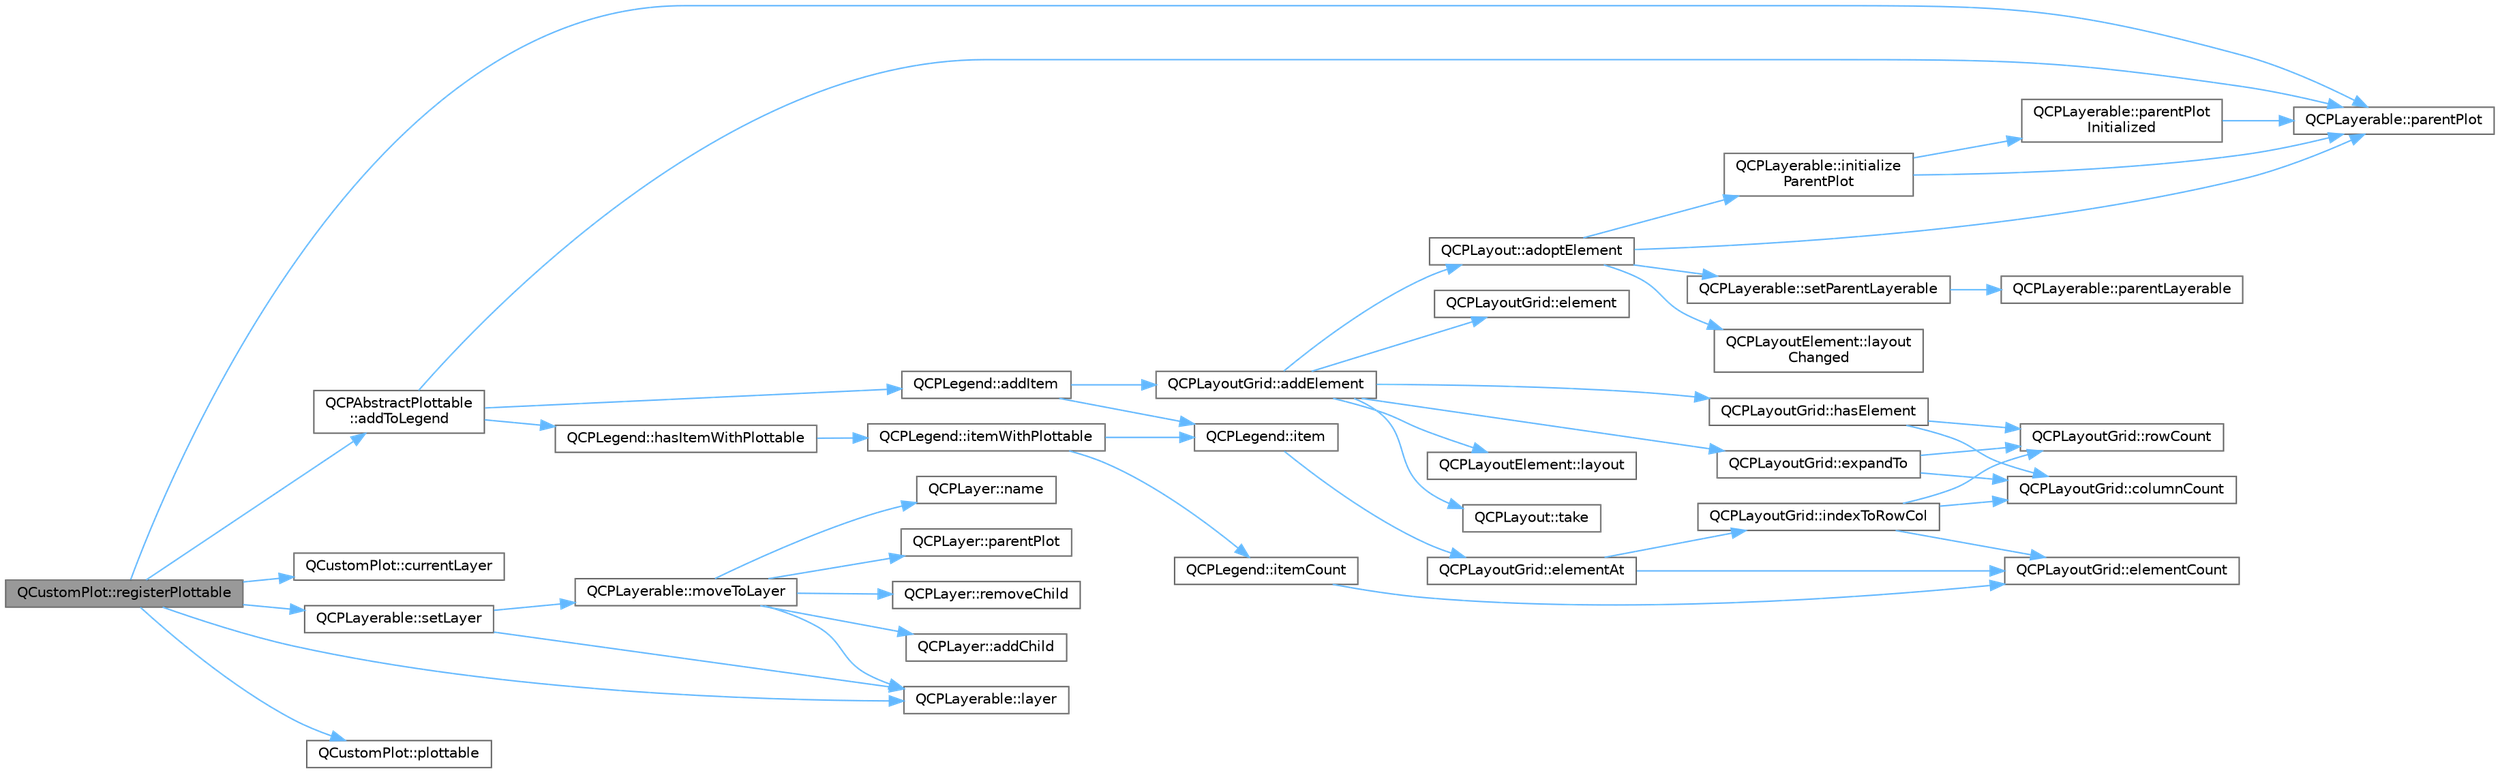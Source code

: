 digraph "QCustomPlot::registerPlottable"
{
 // LATEX_PDF_SIZE
  bgcolor="transparent";
  edge [fontname=Helvetica,fontsize=10,labelfontname=Helvetica,labelfontsize=10];
  node [fontname=Helvetica,fontsize=10,shape=box,height=0.2,width=0.4];
  rankdir="LR";
  Node1 [label="QCustomPlot::registerPlottable",height=0.2,width=0.4,color="gray40", fillcolor="grey60", style="filled", fontcolor="black",tooltip=" "];
  Node1 -> Node2 [color="steelblue1",style="solid"];
  Node2 [label="QCPAbstractPlottable\l::addToLegend",height=0.2,width=0.4,color="grey40", fillcolor="white", style="filled",URL="$class_q_c_p_abstract_plottable.html#aa64e93cb5b606d8110d2cc0a349bb30f",tooltip=" "];
  Node2 -> Node3 [color="steelblue1",style="solid"];
  Node3 [label="QCPLegend::addItem",height=0.2,width=0.4,color="grey40", fillcolor="white", style="filled",URL="$class_q_c_p_legend.html#a3ab274de52d2951faea45a6d975e6b3f",tooltip=" "];
  Node3 -> Node4 [color="steelblue1",style="solid"];
  Node4 [label="QCPLayoutGrid::addElement",height=0.2,width=0.4,color="grey40", fillcolor="white", style="filled",URL="$class_q_c_p_layout_grid.html#adff1a2ca691ed83d2d24a4cd1fe17012",tooltip=" "];
  Node4 -> Node5 [color="steelblue1",style="solid"];
  Node5 [label="QCPLayout::adoptElement",height=0.2,width=0.4,color="grey40", fillcolor="white", style="filled",URL="$class_q_c_p_layout.html#af6dbbc24156a808da29cd1ec031729a3",tooltip=" "];
  Node5 -> Node6 [color="steelblue1",style="solid"];
  Node6 [label="QCPLayerable::initialize\lParentPlot",height=0.2,width=0.4,color="grey40", fillcolor="white", style="filled",URL="$class_q_c_p_layerable.html#a8cbe5a0c9a5674249982f5ca5f8e02bc",tooltip=" "];
  Node6 -> Node7 [color="steelblue1",style="solid"];
  Node7 [label="QCPLayerable::parentPlot",height=0.2,width=0.4,color="grey40", fillcolor="white", style="filled",URL="$class_q_c_p_layerable.html#a36ed5b292b90934b524a4e5866a3526c",tooltip=" "];
  Node6 -> Node8 [color="steelblue1",style="solid"];
  Node8 [label="QCPLayerable::parentPlot\lInitialized",height=0.2,width=0.4,color="grey40", fillcolor="white", style="filled",URL="$class_q_c_p_layerable.html#ab20b7dbd8e0249ed61adb9622c427382",tooltip=" "];
  Node8 -> Node7 [color="steelblue1",style="solid"];
  Node5 -> Node9 [color="steelblue1",style="solid"];
  Node9 [label="QCPLayoutElement::layout\lChanged",height=0.2,width=0.4,color="grey40", fillcolor="white", style="filled",URL="$class_q_c_p_layout_element.html#a765f041a73af0c2de41b41a5a03e31a4",tooltip=" "];
  Node5 -> Node7 [color="steelblue1",style="solid"];
  Node5 -> Node10 [color="steelblue1",style="solid"];
  Node10 [label="QCPLayerable::setParentLayerable",height=0.2,width=0.4,color="grey40", fillcolor="white", style="filled",URL="$class_q_c_p_layerable.html#aa23c893671f1f6744ac235cf2204cf3a",tooltip=" "];
  Node10 -> Node11 [color="steelblue1",style="solid"];
  Node11 [label="QCPLayerable::parentLayerable",height=0.2,width=0.4,color="grey40", fillcolor="white", style="filled",URL="$class_q_c_p_layerable.html#aa78b7e644d2c519e1a9a6f2ac5fcd858",tooltip=" "];
  Node4 -> Node12 [color="steelblue1",style="solid"];
  Node12 [label="QCPLayoutGrid::element",height=0.2,width=0.4,color="grey40", fillcolor="white", style="filled",URL="$class_q_c_p_layout_grid.html#a602b426609b4411cf6a93c3ddf3a381a",tooltip=" "];
  Node4 -> Node13 [color="steelblue1",style="solid"];
  Node13 [label="QCPLayoutGrid::expandTo",height=0.2,width=0.4,color="grey40", fillcolor="white", style="filled",URL="$class_q_c_p_layout_grid.html#a886c0dcbabd51a45da399e044552b685",tooltip=" "];
  Node13 -> Node14 [color="steelblue1",style="solid"];
  Node14 [label="QCPLayoutGrid::columnCount",height=0.2,width=0.4,color="grey40", fillcolor="white", style="filled",URL="$class_q_c_p_layout_grid.html#a1a2962cbf45011405b64b913afa8e7a2",tooltip=" "];
  Node13 -> Node15 [color="steelblue1",style="solid"];
  Node15 [label="QCPLayoutGrid::rowCount",height=0.2,width=0.4,color="grey40", fillcolor="white", style="filled",URL="$class_q_c_p_layout_grid.html#a19c66fd76cbce58a8e94f33797e0c0aa",tooltip=" "];
  Node4 -> Node16 [color="steelblue1",style="solid"];
  Node16 [label="QCPLayoutGrid::hasElement",height=0.2,width=0.4,color="grey40", fillcolor="white", style="filled",URL="$class_q_c_p_layout_grid.html#ab0cf4f7edc9414a3bfaddac0f46dc0a0",tooltip=" "];
  Node16 -> Node14 [color="steelblue1",style="solid"];
  Node16 -> Node15 [color="steelblue1",style="solid"];
  Node4 -> Node17 [color="steelblue1",style="solid"];
  Node17 [label="QCPLayoutElement::layout",height=0.2,width=0.4,color="grey40", fillcolor="white", style="filled",URL="$class_q_c_p_layout_element.html#a4efdcbde9d28f410e5ef166c9d691deb",tooltip=" "];
  Node4 -> Node18 [color="steelblue1",style="solid"];
  Node18 [label="QCPLayout::take",height=0.2,width=0.4,color="grey40", fillcolor="white", style="filled",URL="$class_q_c_p_layout.html#ada26cd17e56472b0b4d7fbbc96873e4c",tooltip=" "];
  Node3 -> Node19 [color="steelblue1",style="solid"];
  Node19 [label="QCPLegend::item",height=0.2,width=0.4,color="grey40", fillcolor="white", style="filled",URL="$class_q_c_p_legend.html#acfe9694c45104a3359d3806ed366fcf7",tooltip=" "];
  Node19 -> Node20 [color="steelblue1",style="solid"];
  Node20 [label="QCPLayoutGrid::elementAt",height=0.2,width=0.4,color="grey40", fillcolor="white", style="filled",URL="$class_q_c_p_layout_grid.html#a4288f174082555f6bd92021bdedb75dc",tooltip=" "];
  Node20 -> Node21 [color="steelblue1",style="solid"];
  Node21 [label="QCPLayoutGrid::elementCount",height=0.2,width=0.4,color="grey40", fillcolor="white", style="filled",URL="$class_q_c_p_layout_grid.html#a9a8942aface780a02445ebcf14c48513",tooltip=" "];
  Node20 -> Node22 [color="steelblue1",style="solid"];
  Node22 [label="QCPLayoutGrid::indexToRowCol",height=0.2,width=0.4,color="grey40", fillcolor="white", style="filled",URL="$class_q_c_p_layout_grid.html#a577223db920e2acb34bc1091080c76d1",tooltip=" "];
  Node22 -> Node14 [color="steelblue1",style="solid"];
  Node22 -> Node21 [color="steelblue1",style="solid"];
  Node22 -> Node15 [color="steelblue1",style="solid"];
  Node2 -> Node23 [color="steelblue1",style="solid"];
  Node23 [label="QCPLegend::hasItemWithPlottable",height=0.2,width=0.4,color="grey40", fillcolor="white", style="filled",URL="$class_q_c_p_legend.html#a4b90a442af871582df85c2bc13f91e88",tooltip=" "];
  Node23 -> Node24 [color="steelblue1",style="solid"];
  Node24 [label="QCPLegend::itemWithPlottable",height=0.2,width=0.4,color="grey40", fillcolor="white", style="filled",URL="$class_q_c_p_legend.html#a91e790002d8bf15a20628a8e8841e397",tooltip=" "];
  Node24 -> Node19 [color="steelblue1",style="solid"];
  Node24 -> Node25 [color="steelblue1",style="solid"];
  Node25 [label="QCPLegend::itemCount",height=0.2,width=0.4,color="grey40", fillcolor="white", style="filled",URL="$class_q_c_p_legend.html#a57ab86ab8b2a3762d4c1455eb5452c88",tooltip=" "];
  Node25 -> Node21 [color="steelblue1",style="solid"];
  Node2 -> Node7 [color="steelblue1",style="solid"];
  Node1 -> Node26 [color="steelblue1",style="solid"];
  Node26 [label="QCustomPlot::currentLayer",height=0.2,width=0.4,color="grey40", fillcolor="white", style="filled",URL="$class_q_custom_plot.html#a0421d647f420b0b4c57aec1708857af5",tooltip=" "];
  Node1 -> Node27 [color="steelblue1",style="solid"];
  Node27 [label="QCPLayerable::layer",height=0.2,width=0.4,color="grey40", fillcolor="white", style="filled",URL="$class_q_c_p_layerable.html#a9d4e121a7f1d2314f906fe698209cac9",tooltip=" "];
  Node1 -> Node7 [color="steelblue1",style="solid"];
  Node1 -> Node28 [color="steelblue1",style="solid"];
  Node28 [label="QCustomPlot::plottable",height=0.2,width=0.4,color="grey40", fillcolor="white", style="filled",URL="$class_q_custom_plot.html#adea38bdc660da9412ba69fb939031567",tooltip=" "];
  Node1 -> Node29 [color="steelblue1",style="solid"];
  Node29 [label="QCPLayerable::setLayer",height=0.2,width=0.4,color="grey40", fillcolor="white", style="filled",URL="$class_q_c_p_layerable.html#ab0d0da6d2de45a118886d2c8e16d5a54",tooltip=" "];
  Node29 -> Node27 [color="steelblue1",style="solid"];
  Node29 -> Node30 [color="steelblue1",style="solid"];
  Node30 [label="QCPLayerable::moveToLayer",height=0.2,width=0.4,color="grey40", fillcolor="white", style="filled",URL="$class_q_c_p_layerable.html#af94484cfb7cbbddb7de522e9be71d9a4",tooltip=" "];
  Node30 -> Node31 [color="steelblue1",style="solid"];
  Node31 [label="QCPLayer::addChild",height=0.2,width=0.4,color="grey40", fillcolor="white", style="filled",URL="$class_q_c_p_layer.html#a57ce5e49364aa9122276d5df3b4a0ddc",tooltip=" "];
  Node30 -> Node27 [color="steelblue1",style="solid"];
  Node30 -> Node32 [color="steelblue1",style="solid"];
  Node32 [label="QCPLayer::name",height=0.2,width=0.4,color="grey40", fillcolor="white", style="filled",URL="$class_q_c_p_layer.html#a37806f662b50b588fb1029a14fc5ef50",tooltip=" "];
  Node30 -> Node33 [color="steelblue1",style="solid"];
  Node33 [label="QCPLayer::parentPlot",height=0.2,width=0.4,color="grey40", fillcolor="white", style="filled",URL="$class_q_c_p_layer.html#a923cb87bb467eeb17d649ba2b2fe4f5f",tooltip=" "];
  Node30 -> Node34 [color="steelblue1",style="solid"];
  Node34 [label="QCPLayer::removeChild",height=0.2,width=0.4,color="grey40", fillcolor="white", style="filled",URL="$class_q_c_p_layer.html#ac2f64ac7761650582d968d86670ef362",tooltip=" "];
}
